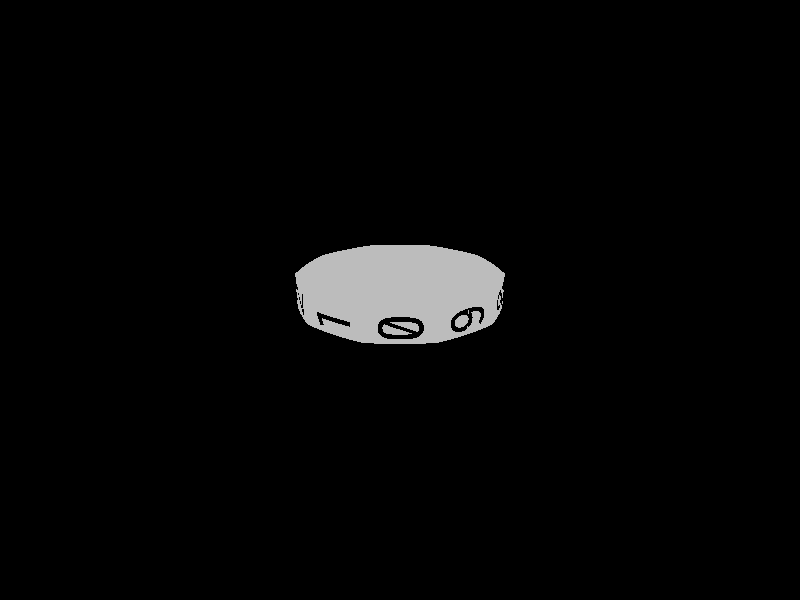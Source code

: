 //--global--------------------------

global_settings {
  assumed_gamma 1.0
  max_trace_level 5
    photons {
      //spacing 0.02                 // specify the density of photons
      count 200000               // alternatively use a total number of photons

      //gather min, max            // amount of photons gathered during render [20, 100]
      //media max_steps [,factor]  // media photons
      jitter 1.0                 // jitter phor photon rays
      //max_trace_level 5          // optional separate max_trace_level
      //adc_bailout 1/255          // see global adc_bailout
      //save_file "filename"       // save photons to file
      //load_file "filename"       // load photons from file
      //autostop 0                 // photon autostop option
      //radius 10                  // manually specified search radius
      // (---Adaptive Search Radius---)
      //steps 1
      //expand_thresholds 0.2, 40
    }
}

//--includes------------------------

#include "metals.inc"

//--declares------------------------

#declare counter = 0;
#declare sides = 10;
#declare degree = 360/sides;
#declare sColour = T_Chrome_3E;
#declare sNumber = array[10]{"0","1","2","3","4","5","6","7","8","9"};

//--objects-------------------------

difference {
  intersection {
    cylinder {
      <0, 0, 0>,
      <0, .5, 0>,
      2
    }
    #while (counter < sides)
      cylinder {
        <2, -.1, 0>,
        <2, .6, 0>,
        3.8
        rotate <0, degree*counter, 0>
      }
    #declare counter = counter+1;
    #end
    // create a TrueType text shape
    rotate <0, 18, 0>
    texture {
    sColour
  }
  }
  #declare counter = 0;
  #while (counter < sides)
    text {
      ttf             // font type (only TrueType format for now)
      "crystal.ttf",  // Microsoft Windows-format TrueType font file name
      sNumber[counter],      // the string to create
      .05,              // the extrusion depth
      0               // inter-character spacing
      rotate <0, 0, 90>
      translate <.35, .08, -1.8>
      rotate <0, degree*counter, 0>
    }
    #declare counter = counter + 1;
  #end
  texture {
    sColour
    pigment {
      colour rgb <0, 0, 0>
    }
  }
  scale <.5, .5, .5>
  rotate <0, 0, 0>
}

//--lights--------------------------


light_source {
  0*x                  // light's position (translated below)
  color rgb <1,1,1>    // light's color
  translate <-2, .25, -10>
}
 
//--camera--------------------------

camera {
  location  <0.0, 2.0, -5.0>
  look_at   <0.0, 0.0,  0.0>
  right     x*image_width/image_height
}

